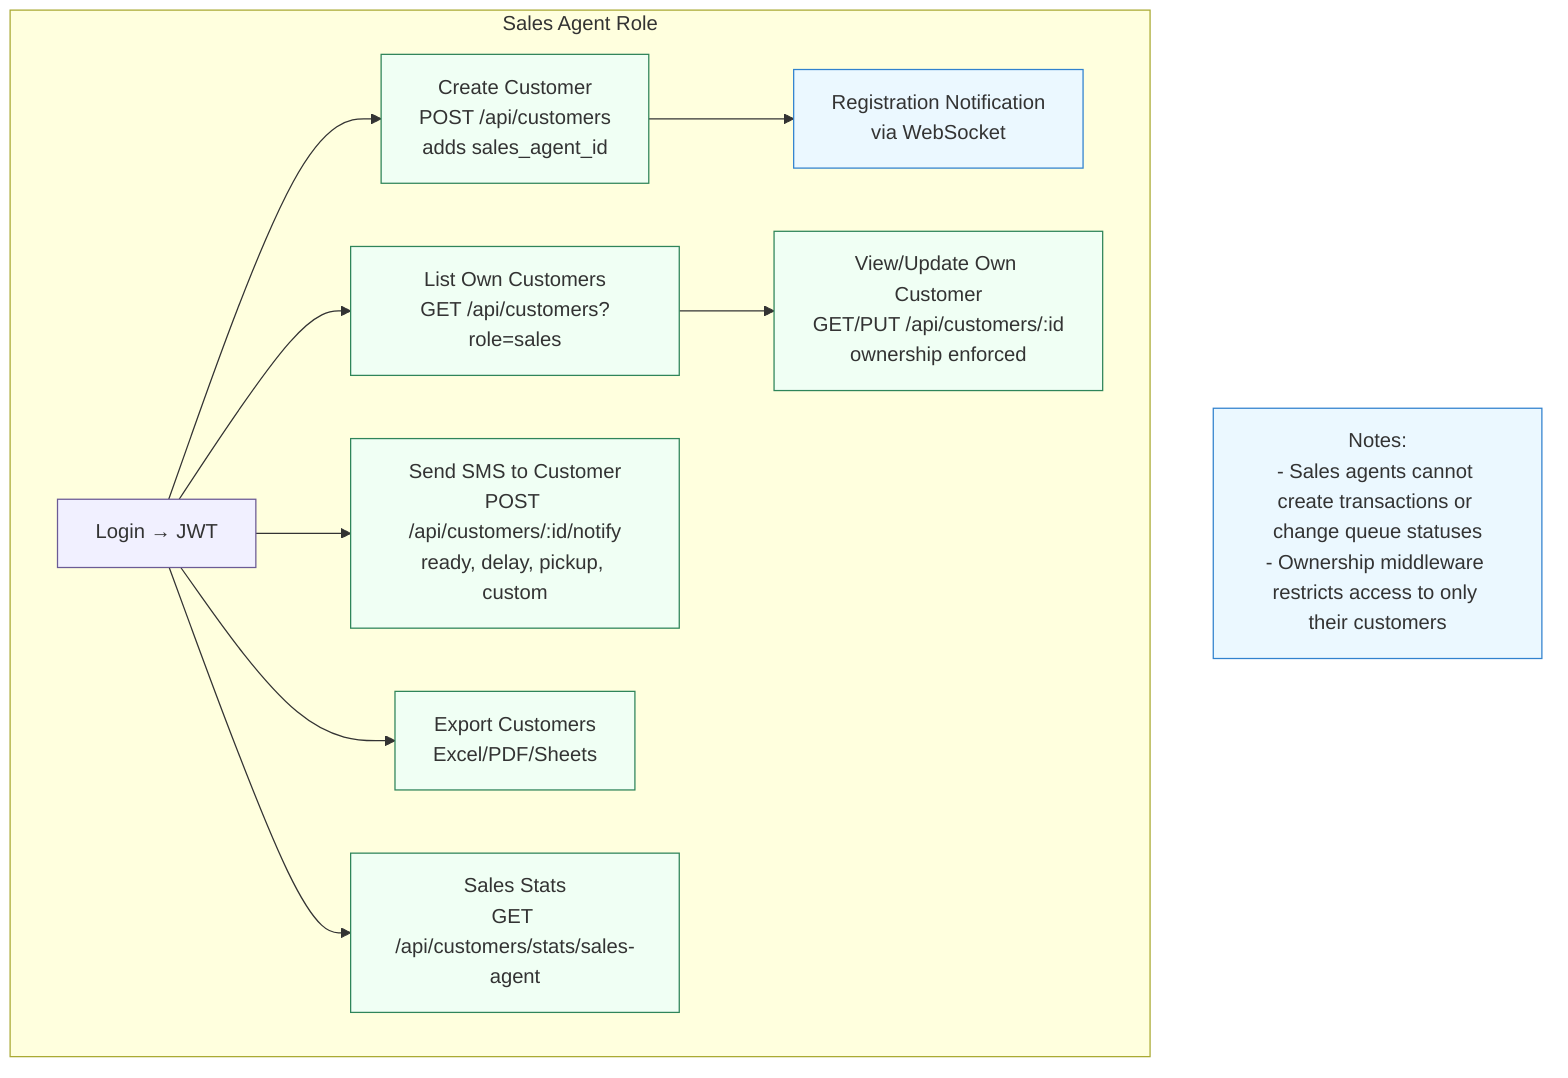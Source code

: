 flowchart TD

%% Classes for styling
classDef role fill:#F1F0FF,stroke:#6B5B95,stroke-width:1px,color:#333
classDef svc fill:#F0FFF4,stroke:#2F855A,stroke-width:1px,color:#333
classDef event fill:#EBF8FF,stroke:#3182CE,stroke-width:1px,color:#333

subgraph Sales Agent Role
  S1[Login → JWT]:::role
  S2[Create Customer\nPOST /api/customers\nadds sales_agent_id]:::svc
  S3[Registration Notification\nvia WebSocket]:::event
  S4[List Own Customers\nGET /api/customers?role=sales]:::svc
  S5[View/Update Own Customer\nGET/PUT /api/customers/:id\nownership enforced]:::svc
  S6[Send SMS to Customer\nPOST /api/customers/:id/notify\nready, delay, pickup, custom]:::svc
  S7[Export Customers\nExcel/PDF/Sheets]:::svc
  S8[Sales Stats\nGET /api/customers/stats/sales-agent]:::svc
end

S1 --> S2
S2 --> S3
S1 --> S4 --> S5
S1 --> S6
S1 --> S7
S1 --> S8

N2[Notes:\n- Sales agents cannot create transactions or change queue statuses\n- Ownership middleware restricts access to only their customers]:::event